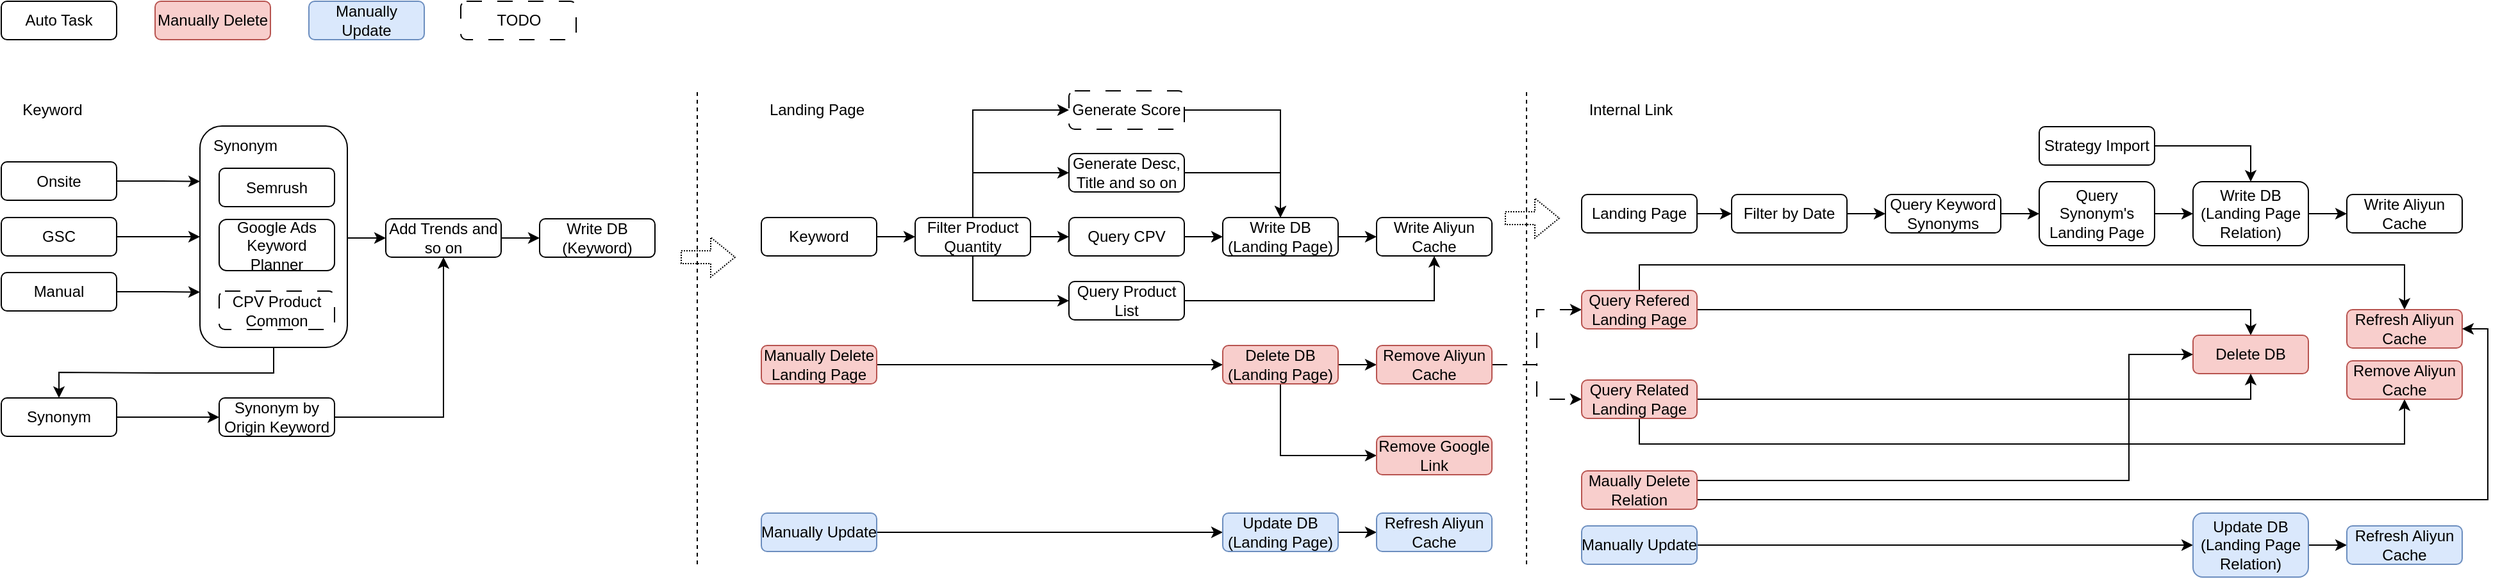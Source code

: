 <mxfile version="24.5.2" type="github">
  <diagram name="第 1 页" id="1qqWGqqX0jNzk8FhyLNJ">
    <mxGraphModel dx="1434" dy="673" grid="1" gridSize="10" guides="1" tooltips="1" connect="1" arrows="1" fold="1" page="1" pageScale="1" pageWidth="827" pageHeight="1169" math="0" shadow="0">
      <root>
        <mxCell id="0" />
        <mxCell id="1" parent="0" />
        <mxCell id="iuM0b-OSwceOeQ-qoQ6t-14" style="edgeStyle=orthogonalEdgeStyle;rounded=0;orthogonalLoop=1;jettySize=auto;html=1;exitX=0.5;exitY=1;exitDx=0;exitDy=0;" edge="1" parent="1" source="iuM0b-OSwceOeQ-qoQ6t-4" target="8v7bKblyuX6Z4DT4HF-j-2">
          <mxGeometry relative="1" as="geometry" />
        </mxCell>
        <mxCell id="iuM0b-OSwceOeQ-qoQ6t-4" value="" style="rounded=1;whiteSpace=wrap;html=1;fillColor=none;" vertex="1" parent="1">
          <mxGeometry x="165" y="737.5" width="115" height="173" as="geometry" />
        </mxCell>
        <mxCell id="iuM0b-OSwceOeQ-qoQ6t-11" style="edgeStyle=orthogonalEdgeStyle;rounded=0;orthogonalLoop=1;jettySize=auto;html=1;exitX=1;exitY=0.5;exitDx=0;exitDy=0;entryX=0;entryY=0.25;entryDx=0;entryDy=0;" edge="1" parent="1" source="pkuzvF_IylS6FSDwMEXB-45" target="iuM0b-OSwceOeQ-qoQ6t-4">
          <mxGeometry relative="1" as="geometry" />
        </mxCell>
        <mxCell id="pkuzvF_IylS6FSDwMEXB-45" value="Onsite" style="rounded=1;whiteSpace=wrap;html=1;" parent="1" vertex="1">
          <mxGeometry x="10" y="765.5" width="90" height="30" as="geometry" />
        </mxCell>
        <mxCell id="iuM0b-OSwceOeQ-qoQ6t-12" style="edgeStyle=orthogonalEdgeStyle;rounded=0;orthogonalLoop=1;jettySize=auto;html=1;exitX=1;exitY=0.5;exitDx=0;exitDy=0;entryX=0;entryY=0.5;entryDx=0;entryDy=0;" edge="1" parent="1" source="pkuzvF_IylS6FSDwMEXB-46" target="iuM0b-OSwceOeQ-qoQ6t-4">
          <mxGeometry relative="1" as="geometry" />
        </mxCell>
        <mxCell id="pkuzvF_IylS6FSDwMEXB-46" value="GSC" style="rounded=1;whiteSpace=wrap;html=1;" parent="1" vertex="1">
          <mxGeometry x="10" y="809" width="90" height="30" as="geometry" />
        </mxCell>
        <mxCell id="iuM0b-OSwceOeQ-qoQ6t-13" style="edgeStyle=orthogonalEdgeStyle;rounded=0;orthogonalLoop=1;jettySize=auto;html=1;exitX=1;exitY=0.5;exitDx=0;exitDy=0;entryX=0;entryY=0.75;entryDx=0;entryDy=0;" edge="1" parent="1" source="pkuzvF_IylS6FSDwMEXB-47" target="iuM0b-OSwceOeQ-qoQ6t-4">
          <mxGeometry relative="1" as="geometry" />
        </mxCell>
        <mxCell id="pkuzvF_IylS6FSDwMEXB-47" value="Manual" style="rounded=1;whiteSpace=wrap;html=1;" parent="1" vertex="1">
          <mxGeometry x="10" y="852" width="90" height="30" as="geometry" />
        </mxCell>
        <mxCell id="8v7bKblyuX6Z4DT4HF-j-24" style="edgeStyle=orthogonalEdgeStyle;rounded=0;orthogonalLoop=1;jettySize=auto;html=1;exitX=1;exitY=0.5;exitDx=0;exitDy=0;entryX=0;entryY=0.5;entryDx=0;entryDy=0;" parent="1" target="8v7bKblyuX6Z4DT4HF-j-18" edge="1">
          <mxGeometry relative="1" as="geometry">
            <mxPoint x="280" y="825" as="sourcePoint" />
          </mxGeometry>
        </mxCell>
        <mxCell id="8v7bKblyuX6Z4DT4HF-j-23" style="edgeStyle=orthogonalEdgeStyle;rounded=0;orthogonalLoop=1;jettySize=auto;html=1;exitX=1;exitY=0.5;exitDx=0;exitDy=0;entryX=0;entryY=0.5;entryDx=0;entryDy=0;" parent="1" source="8v7bKblyuX6Z4DT4HF-j-2" target="8v7bKblyuX6Z4DT4HF-j-17" edge="1">
          <mxGeometry relative="1" as="geometry" />
        </mxCell>
        <mxCell id="8v7bKblyuX6Z4DT4HF-j-2" value="Synonym" style="rounded=1;whiteSpace=wrap;html=1;" parent="1" vertex="1">
          <mxGeometry x="10" y="950" width="90" height="30" as="geometry" />
        </mxCell>
        <mxCell id="8v7bKblyuX6Z4DT4HF-j-16" value="Keyword" style="text;html=1;align=center;verticalAlign=middle;whiteSpace=wrap;rounded=0;" parent="1" vertex="1">
          <mxGeometry x="10" y="710" width="80" height="30" as="geometry" />
        </mxCell>
        <mxCell id="8v7bKblyuX6Z4DT4HF-j-25" style="edgeStyle=orthogonalEdgeStyle;rounded=0;orthogonalLoop=1;jettySize=auto;html=1;exitX=1;exitY=0.5;exitDx=0;exitDy=0;entryX=0.5;entryY=1;entryDx=0;entryDy=0;" parent="1" source="8v7bKblyuX6Z4DT4HF-j-17" target="8v7bKblyuX6Z4DT4HF-j-18" edge="1">
          <mxGeometry relative="1" as="geometry" />
        </mxCell>
        <mxCell id="8v7bKblyuX6Z4DT4HF-j-17" value="Synonym by Origin Keyword" style="rounded=1;whiteSpace=wrap;html=1;" parent="1" vertex="1">
          <mxGeometry x="180" y="950" width="90" height="30" as="geometry" />
        </mxCell>
        <mxCell id="8v7bKblyuX6Z4DT4HF-j-27" style="edgeStyle=orthogonalEdgeStyle;rounded=0;orthogonalLoop=1;jettySize=auto;html=1;exitX=1;exitY=0.5;exitDx=0;exitDy=0;entryX=0;entryY=0.5;entryDx=0;entryDy=0;" parent="1" source="8v7bKblyuX6Z4DT4HF-j-18" target="8v7bKblyuX6Z4DT4HF-j-26" edge="1">
          <mxGeometry relative="1" as="geometry" />
        </mxCell>
        <mxCell id="8v7bKblyuX6Z4DT4HF-j-18" value="Add Trends and so on" style="rounded=1;whiteSpace=wrap;html=1;" parent="1" vertex="1">
          <mxGeometry x="310" y="810" width="90" height="30" as="geometry" />
        </mxCell>
        <mxCell id="8v7bKblyuX6Z4DT4HF-j-26" value="Write DB&lt;div&gt;(Keyword)&lt;/div&gt;" style="rounded=1;whiteSpace=wrap;html=1;" parent="1" vertex="1">
          <mxGeometry x="430" y="810" width="90" height="30" as="geometry" />
        </mxCell>
        <mxCell id="8v7bKblyuX6Z4DT4HF-j-28" value="Landing Page" style="text;html=1;align=center;verticalAlign=middle;whiteSpace=wrap;rounded=0;" parent="1" vertex="1">
          <mxGeometry x="603" y="710" width="87" height="30" as="geometry" />
        </mxCell>
        <mxCell id="8v7bKblyuX6Z4DT4HF-j-38" style="edgeStyle=orthogonalEdgeStyle;rounded=0;orthogonalLoop=1;jettySize=auto;html=1;exitX=1;exitY=0.5;exitDx=0;exitDy=0;entryX=0;entryY=0.5;entryDx=0;entryDy=0;" parent="1" source="8v7bKblyuX6Z4DT4HF-j-29" target="8v7bKblyuX6Z4DT4HF-j-31" edge="1">
          <mxGeometry relative="1" as="geometry" />
        </mxCell>
        <mxCell id="8v7bKblyuX6Z4DT4HF-j-29" value="Keyword" style="rounded=1;whiteSpace=wrap;html=1;" parent="1" vertex="1">
          <mxGeometry x="603" y="809" width="90" height="30" as="geometry" />
        </mxCell>
        <mxCell id="8v7bKblyuX6Z4DT4HF-j-30" value="" style="endArrow=none;dashed=1;html=1;rounded=0;" parent="1" edge="1">
          <mxGeometry width="50" height="50" relative="1" as="geometry">
            <mxPoint x="553" y="1080" as="sourcePoint" />
            <mxPoint x="553" y="710" as="targetPoint" />
          </mxGeometry>
        </mxCell>
        <mxCell id="8v7bKblyuX6Z4DT4HF-j-40" style="edgeStyle=orthogonalEdgeStyle;rounded=0;orthogonalLoop=1;jettySize=auto;html=1;exitX=0.5;exitY=0;exitDx=0;exitDy=0;entryX=0;entryY=0.5;entryDx=0;entryDy=0;" parent="1" source="8v7bKblyuX6Z4DT4HF-j-31" target="8v7bKblyuX6Z4DT4HF-j-34" edge="1">
          <mxGeometry relative="1" as="geometry" />
        </mxCell>
        <mxCell id="8v7bKblyuX6Z4DT4HF-j-41" style="edgeStyle=orthogonalEdgeStyle;rounded=0;orthogonalLoop=1;jettySize=auto;html=1;exitX=1;exitY=0.5;exitDx=0;exitDy=0;entryX=0;entryY=0.5;entryDx=0;entryDy=0;" parent="1" source="8v7bKblyuX6Z4DT4HF-j-31" target="8v7bKblyuX6Z4DT4HF-j-33" edge="1">
          <mxGeometry relative="1" as="geometry" />
        </mxCell>
        <mxCell id="8v7bKblyuX6Z4DT4HF-j-42" style="edgeStyle=orthogonalEdgeStyle;rounded=0;orthogonalLoop=1;jettySize=auto;html=1;exitX=0.5;exitY=1;exitDx=0;exitDy=0;entryX=0;entryY=0.5;entryDx=0;entryDy=0;" parent="1" source="8v7bKblyuX6Z4DT4HF-j-31" target="8v7bKblyuX6Z4DT4HF-j-32" edge="1">
          <mxGeometry relative="1" as="geometry" />
        </mxCell>
        <mxCell id="tmx_ufBkmH5CS0wL-S31-3" style="edgeStyle=orthogonalEdgeStyle;rounded=0;orthogonalLoop=1;jettySize=auto;html=1;exitX=0.5;exitY=0;exitDx=0;exitDy=0;entryX=0;entryY=0.5;entryDx=0;entryDy=0;" parent="1" source="8v7bKblyuX6Z4DT4HF-j-31" target="bArmrX93gXBFQfO818Jf-2" edge="1">
          <mxGeometry relative="1" as="geometry" />
        </mxCell>
        <mxCell id="8v7bKblyuX6Z4DT4HF-j-31" value="Filter Product Quantity" style="rounded=1;whiteSpace=wrap;html=1;" parent="1" vertex="1">
          <mxGeometry x="723" y="809" width="90" height="30" as="geometry" />
        </mxCell>
        <mxCell id="8v7bKblyuX6Z4DT4HF-j-52" style="edgeStyle=orthogonalEdgeStyle;rounded=0;orthogonalLoop=1;jettySize=auto;html=1;exitX=1;exitY=0.5;exitDx=0;exitDy=0;entryX=0.5;entryY=1;entryDx=0;entryDy=0;" parent="1" source="8v7bKblyuX6Z4DT4HF-j-32" target="8v7bKblyuX6Z4DT4HF-j-49" edge="1">
          <mxGeometry relative="1" as="geometry" />
        </mxCell>
        <mxCell id="8v7bKblyuX6Z4DT4HF-j-32" value="Query Product List" style="rounded=1;whiteSpace=wrap;html=1;" parent="1" vertex="1">
          <mxGeometry x="843" y="859" width="90" height="30" as="geometry" />
        </mxCell>
        <mxCell id="8v7bKblyuX6Z4DT4HF-j-43" style="edgeStyle=orthogonalEdgeStyle;rounded=0;orthogonalLoop=1;jettySize=auto;html=1;exitX=1;exitY=0.5;exitDx=0;exitDy=0;entryX=0;entryY=0.5;entryDx=0;entryDy=0;" parent="1" source="8v7bKblyuX6Z4DT4HF-j-33" target="8v7bKblyuX6Z4DT4HF-j-36" edge="1">
          <mxGeometry relative="1" as="geometry" />
        </mxCell>
        <mxCell id="8v7bKblyuX6Z4DT4HF-j-33" value="Query CPV" style="rounded=1;whiteSpace=wrap;html=1;" parent="1" vertex="1">
          <mxGeometry x="843" y="809" width="90" height="30" as="geometry" />
        </mxCell>
        <mxCell id="8v7bKblyuX6Z4DT4HF-j-50" style="edgeStyle=orthogonalEdgeStyle;rounded=0;orthogonalLoop=1;jettySize=auto;html=1;exitX=1;exitY=0.5;exitDx=0;exitDy=0;entryX=0.5;entryY=0;entryDx=0;entryDy=0;" parent="1" source="8v7bKblyuX6Z4DT4HF-j-34" target="8v7bKblyuX6Z4DT4HF-j-36" edge="1">
          <mxGeometry relative="1" as="geometry" />
        </mxCell>
        <mxCell id="8v7bKblyuX6Z4DT4HF-j-34" value="Generate Desc, Title and so on" style="rounded=1;whiteSpace=wrap;html=1;" parent="1" vertex="1">
          <mxGeometry x="843" y="759" width="90" height="30" as="geometry" />
        </mxCell>
        <mxCell id="8v7bKblyuX6Z4DT4HF-j-51" style="edgeStyle=orthogonalEdgeStyle;rounded=0;orthogonalLoop=1;jettySize=auto;html=1;exitX=1;exitY=0.5;exitDx=0;exitDy=0;entryX=0;entryY=0.5;entryDx=0;entryDy=0;" parent="1" source="8v7bKblyuX6Z4DT4HF-j-36" target="8v7bKblyuX6Z4DT4HF-j-49" edge="1">
          <mxGeometry relative="1" as="geometry" />
        </mxCell>
        <mxCell id="8v7bKblyuX6Z4DT4HF-j-36" value="Write DB&lt;div&gt;(Landing Page)&lt;/div&gt;" style="rounded=1;whiteSpace=wrap;html=1;" parent="1" vertex="1">
          <mxGeometry x="963" y="809" width="90" height="30" as="geometry" />
        </mxCell>
        <mxCell id="8v7bKblyuX6Z4DT4HF-j-44" value="" style="endArrow=none;dashed=1;html=1;rounded=0;" parent="1" edge="1">
          <mxGeometry width="50" height="50" relative="1" as="geometry">
            <mxPoint x="1200" y="1080" as="sourcePoint" />
            <mxPoint x="1200" y="710" as="targetPoint" />
          </mxGeometry>
        </mxCell>
        <mxCell id="8v7bKblyuX6Z4DT4HF-j-45" value="Internal Link" style="text;html=1;align=center;verticalAlign=middle;whiteSpace=wrap;rounded=0;" parent="1" vertex="1">
          <mxGeometry x="1243" y="710" width="77" height="30" as="geometry" />
        </mxCell>
        <mxCell id="8v7bKblyuX6Z4DT4HF-j-46" value="" style="shape=flexArrow;endArrow=classic;html=1;rounded=0;dashed=1;dashPattern=1 1;verticalAlign=middle;" parent="1" edge="1">
          <mxGeometry width="50" height="50" relative="1" as="geometry">
            <mxPoint x="540" y="840" as="sourcePoint" />
            <mxPoint x="583" y="840" as="targetPoint" />
          </mxGeometry>
        </mxCell>
        <mxCell id="8v7bKblyuX6Z4DT4HF-j-47" value="" style="shape=flexArrow;endArrow=classic;html=1;rounded=0;dashed=1;dashPattern=1 1;verticalAlign=middle;" parent="1" edge="1">
          <mxGeometry width="50" height="50" relative="1" as="geometry">
            <mxPoint x="1183" y="809.5" as="sourcePoint" />
            <mxPoint x="1226" y="809.5" as="targetPoint" />
          </mxGeometry>
        </mxCell>
        <mxCell id="8v7bKblyuX6Z4DT4HF-j-58" style="edgeStyle=orthogonalEdgeStyle;rounded=0;orthogonalLoop=1;jettySize=auto;html=1;exitX=1;exitY=0.5;exitDx=0;exitDy=0;entryX=0;entryY=0.5;entryDx=0;entryDy=0;" parent="1" source="8v7bKblyuX6Z4DT4HF-j-48" target="8v7bKblyuX6Z4DT4HF-j-53" edge="1">
          <mxGeometry relative="1" as="geometry" />
        </mxCell>
        <mxCell id="8v7bKblyuX6Z4DT4HF-j-48" value="Landing Page" style="rounded=1;whiteSpace=wrap;html=1;" parent="1" vertex="1">
          <mxGeometry x="1243" y="791" width="90" height="30" as="geometry" />
        </mxCell>
        <mxCell id="8v7bKblyuX6Z4DT4HF-j-49" value="Write Aliyun Cache" style="rounded=1;whiteSpace=wrap;html=1;" parent="1" vertex="1">
          <mxGeometry x="1083" y="809" width="90" height="30" as="geometry" />
        </mxCell>
        <mxCell id="8v7bKblyuX6Z4DT4HF-j-59" style="edgeStyle=orthogonalEdgeStyle;rounded=0;orthogonalLoop=1;jettySize=auto;html=1;exitX=1;exitY=0.5;exitDx=0;exitDy=0;entryX=0;entryY=0.5;entryDx=0;entryDy=0;" parent="1" source="8v7bKblyuX6Z4DT4HF-j-53" target="8v7bKblyuX6Z4DT4HF-j-54" edge="1">
          <mxGeometry relative="1" as="geometry" />
        </mxCell>
        <mxCell id="8v7bKblyuX6Z4DT4HF-j-53" value="Filter by Date" style="rounded=1;whiteSpace=wrap;html=1;" parent="1" vertex="1">
          <mxGeometry x="1360" y="791" width="90" height="30" as="geometry" />
        </mxCell>
        <mxCell id="8v7bKblyuX6Z4DT4HF-j-60" style="edgeStyle=orthogonalEdgeStyle;rounded=0;orthogonalLoop=1;jettySize=auto;html=1;exitX=1;exitY=0.5;exitDx=0;exitDy=0;" parent="1" source="8v7bKblyuX6Z4DT4HF-j-54" target="8v7bKblyuX6Z4DT4HF-j-55" edge="1">
          <mxGeometry relative="1" as="geometry" />
        </mxCell>
        <mxCell id="8v7bKblyuX6Z4DT4HF-j-54" value="Query Keyword Synonyms" style="rounded=1;whiteSpace=wrap;html=1;" parent="1" vertex="1">
          <mxGeometry x="1480" y="791" width="90" height="30" as="geometry" />
        </mxCell>
        <mxCell id="8v7bKblyuX6Z4DT4HF-j-61" style="edgeStyle=orthogonalEdgeStyle;rounded=0;orthogonalLoop=1;jettySize=auto;html=1;exitX=1;exitY=0.5;exitDx=0;exitDy=0;entryX=0;entryY=0.5;entryDx=0;entryDy=0;" parent="1" source="8v7bKblyuX6Z4DT4HF-j-55" target="8v7bKblyuX6Z4DT4HF-j-56" edge="1">
          <mxGeometry relative="1" as="geometry" />
        </mxCell>
        <mxCell id="8v7bKblyuX6Z4DT4HF-j-55" value="Query Synonym&#39;s Landing Page" style="rounded=1;whiteSpace=wrap;html=1;" parent="1" vertex="1">
          <mxGeometry x="1600" y="781" width="90" height="50" as="geometry" />
        </mxCell>
        <mxCell id="8v7bKblyuX6Z4DT4HF-j-62" style="edgeStyle=orthogonalEdgeStyle;rounded=0;orthogonalLoop=1;jettySize=auto;html=1;exitX=1;exitY=0.5;exitDx=0;exitDy=0;entryX=0;entryY=0.5;entryDx=0;entryDy=0;" parent="1" source="8v7bKblyuX6Z4DT4HF-j-56" target="8v7bKblyuX6Z4DT4HF-j-57" edge="1">
          <mxGeometry relative="1" as="geometry" />
        </mxCell>
        <mxCell id="8v7bKblyuX6Z4DT4HF-j-56" value="Write DB&lt;div&gt;(Landing Page Relation)&lt;/div&gt;" style="rounded=1;whiteSpace=wrap;html=1;" parent="1" vertex="1">
          <mxGeometry x="1720" y="781" width="90" height="50" as="geometry" />
        </mxCell>
        <mxCell id="8v7bKblyuX6Z4DT4HF-j-57" value="Write Aliyun Cache" style="rounded=1;whiteSpace=wrap;html=1;" parent="1" vertex="1">
          <mxGeometry x="1840" y="791" width="90" height="30" as="geometry" />
        </mxCell>
        <mxCell id="8v7bKblyuX6Z4DT4HF-j-71" style="edgeStyle=orthogonalEdgeStyle;rounded=0;orthogonalLoop=1;jettySize=auto;html=1;exitX=1;exitY=0.5;exitDx=0;exitDy=0;" parent="1" source="8v7bKblyuX6Z4DT4HF-j-63" target="8v7bKblyuX6Z4DT4HF-j-64" edge="1">
          <mxGeometry relative="1" as="geometry" />
        </mxCell>
        <mxCell id="8v7bKblyuX6Z4DT4HF-j-63" value="Manually&amp;nbsp;Delete Landing Page" style="rounded=1;whiteSpace=wrap;html=1;fillColor=#f8cecc;strokeColor=#b85450;" parent="1" vertex="1">
          <mxGeometry x="603" y="909" width="90" height="30" as="geometry" />
        </mxCell>
        <mxCell id="8v7bKblyuX6Z4DT4HF-j-72" style="edgeStyle=orthogonalEdgeStyle;rounded=0;orthogonalLoop=1;jettySize=auto;html=1;exitX=1;exitY=0.5;exitDx=0;exitDy=0;entryX=0;entryY=0.5;entryDx=0;entryDy=0;" parent="1" source="8v7bKblyuX6Z4DT4HF-j-64" target="8v7bKblyuX6Z4DT4HF-j-65" edge="1">
          <mxGeometry relative="1" as="geometry" />
        </mxCell>
        <mxCell id="tmx_ufBkmH5CS0wL-S31-5" style="edgeStyle=orthogonalEdgeStyle;rounded=0;orthogonalLoop=1;jettySize=auto;html=1;exitX=0.5;exitY=1;exitDx=0;exitDy=0;entryX=0;entryY=0.5;entryDx=0;entryDy=0;" parent="1" source="8v7bKblyuX6Z4DT4HF-j-64" target="bArmrX93gXBFQfO818Jf-1" edge="1">
          <mxGeometry relative="1" as="geometry" />
        </mxCell>
        <mxCell id="8v7bKblyuX6Z4DT4HF-j-64" value="Delete DB&lt;div&gt;(Landing Page)&lt;/div&gt;" style="rounded=1;whiteSpace=wrap;html=1;fillColor=#f8cecc;strokeColor=#b85450;" parent="1" vertex="1">
          <mxGeometry x="963" y="909" width="90" height="30" as="geometry" />
        </mxCell>
        <mxCell id="8v7bKblyuX6Z4DT4HF-j-73" style="edgeStyle=orthogonalEdgeStyle;rounded=0;orthogonalLoop=1;jettySize=auto;html=1;exitX=1;exitY=0.5;exitDx=0;exitDy=0;entryX=0;entryY=0.5;entryDx=0;entryDy=0;dashed=1;dashPattern=12 12;" parent="1" source="8v7bKblyuX6Z4DT4HF-j-65" target="8v7bKblyuX6Z4DT4HF-j-66" edge="1">
          <mxGeometry relative="1" as="geometry" />
        </mxCell>
        <mxCell id="8v7bKblyuX6Z4DT4HF-j-74" style="edgeStyle=orthogonalEdgeStyle;rounded=0;orthogonalLoop=1;jettySize=auto;html=1;exitX=1;exitY=0.5;exitDx=0;exitDy=0;entryX=0;entryY=0.5;entryDx=0;entryDy=0;dashed=1;dashPattern=12 12;" parent="1" source="8v7bKblyuX6Z4DT4HF-j-65" target="8v7bKblyuX6Z4DT4HF-j-69" edge="1">
          <mxGeometry relative="1" as="geometry" />
        </mxCell>
        <mxCell id="8v7bKblyuX6Z4DT4HF-j-65" value="Remove Aliyun Cache" style="rounded=1;whiteSpace=wrap;html=1;fillColor=#f8cecc;strokeColor=#b85450;" parent="1" vertex="1">
          <mxGeometry x="1083" y="909" width="90" height="30" as="geometry" />
        </mxCell>
        <mxCell id="8v7bKblyuX6Z4DT4HF-j-80" style="edgeStyle=orthogonalEdgeStyle;rounded=0;orthogonalLoop=1;jettySize=auto;html=1;exitX=0.5;exitY=0;exitDx=0;exitDy=0;entryX=0.5;entryY=0;entryDx=0;entryDy=0;" parent="1" source="8v7bKblyuX6Z4DT4HF-j-66" target="8v7bKblyuX6Z4DT4HF-j-68" edge="1">
          <mxGeometry relative="1" as="geometry" />
        </mxCell>
        <mxCell id="8v7bKblyuX6Z4DT4HF-j-81" style="edgeStyle=orthogonalEdgeStyle;rounded=0;orthogonalLoop=1;jettySize=auto;html=1;exitX=1;exitY=0.5;exitDx=0;exitDy=0;entryX=0.5;entryY=0;entryDx=0;entryDy=0;" parent="1" source="8v7bKblyuX6Z4DT4HF-j-66" target="8v7bKblyuX6Z4DT4HF-j-67" edge="1">
          <mxGeometry relative="1" as="geometry" />
        </mxCell>
        <mxCell id="8v7bKblyuX6Z4DT4HF-j-66" value="Query Refered Landing Page" style="rounded=1;whiteSpace=wrap;html=1;fillColor=#f8cecc;strokeColor=#b85450;" parent="1" vertex="1">
          <mxGeometry x="1243" y="866" width="90" height="30" as="geometry" />
        </mxCell>
        <mxCell id="8v7bKblyuX6Z4DT4HF-j-67" value="Delete DB" style="rounded=1;whiteSpace=wrap;html=1;fillColor=#f8cecc;strokeColor=#b85450;" parent="1" vertex="1">
          <mxGeometry x="1720" y="901" width="90" height="30" as="geometry" />
        </mxCell>
        <mxCell id="8v7bKblyuX6Z4DT4HF-j-68" value="Refresh Aliyun Cache" style="rounded=1;whiteSpace=wrap;html=1;fillColor=#f8cecc;strokeColor=#b85450;" parent="1" vertex="1">
          <mxGeometry x="1840" y="881" width="90" height="30" as="geometry" />
        </mxCell>
        <mxCell id="8v7bKblyuX6Z4DT4HF-j-79" style="edgeStyle=orthogonalEdgeStyle;rounded=0;orthogonalLoop=1;jettySize=auto;html=1;exitX=0.5;exitY=1;exitDx=0;exitDy=0;entryX=0.5;entryY=1;entryDx=0;entryDy=0;" parent="1" source="8v7bKblyuX6Z4DT4HF-j-69" target="8v7bKblyuX6Z4DT4HF-j-70" edge="1">
          <mxGeometry relative="1" as="geometry" />
        </mxCell>
        <mxCell id="8v7bKblyuX6Z4DT4HF-j-82" style="edgeStyle=orthogonalEdgeStyle;rounded=0;orthogonalLoop=1;jettySize=auto;html=1;exitX=1;exitY=0.5;exitDx=0;exitDy=0;entryX=0.5;entryY=1;entryDx=0;entryDy=0;" parent="1" source="8v7bKblyuX6Z4DT4HF-j-69" target="8v7bKblyuX6Z4DT4HF-j-67" edge="1">
          <mxGeometry relative="1" as="geometry" />
        </mxCell>
        <mxCell id="8v7bKblyuX6Z4DT4HF-j-69" value="Query Related Landing Page" style="rounded=1;whiteSpace=wrap;html=1;fillColor=#f8cecc;strokeColor=#b85450;" parent="1" vertex="1">
          <mxGeometry x="1243" y="936" width="90" height="30" as="geometry" />
        </mxCell>
        <mxCell id="8v7bKblyuX6Z4DT4HF-j-70" value="Remove Aliyun Cache" style="rounded=1;whiteSpace=wrap;html=1;fillColor=#f8cecc;strokeColor=#b85450;" parent="1" vertex="1">
          <mxGeometry x="1840" y="921" width="90" height="30" as="geometry" />
        </mxCell>
        <mxCell id="8v7bKblyuX6Z4DT4HF-j-83" value="Auto Task" style="rounded=1;whiteSpace=wrap;html=1;" parent="1" vertex="1">
          <mxGeometry x="10" y="640" width="90" height="30" as="geometry" />
        </mxCell>
        <mxCell id="8v7bKblyuX6Z4DT4HF-j-84" value="Manually Delete" style="rounded=1;whiteSpace=wrap;html=1;fillColor=#f8cecc;strokeColor=#b85450;" parent="1" vertex="1">
          <mxGeometry x="130" y="640" width="90" height="30" as="geometry" />
        </mxCell>
        <mxCell id="8v7bKblyuX6Z4DT4HF-j-85" value="Manually Update" style="rounded=1;whiteSpace=wrap;html=1;fillColor=#dae8fc;strokeColor=#6c8ebf;" parent="1" vertex="1">
          <mxGeometry x="250" y="640" width="90" height="30" as="geometry" />
        </mxCell>
        <mxCell id="8v7bKblyuX6Z4DT4HF-j-89" style="edgeStyle=orthogonalEdgeStyle;rounded=0;orthogonalLoop=1;jettySize=auto;html=1;exitX=1;exitY=0.5;exitDx=0;exitDy=0;entryX=0;entryY=0.5;entryDx=0;entryDy=0;" parent="1" source="8v7bKblyuX6Z4DT4HF-j-86" target="8v7bKblyuX6Z4DT4HF-j-87" edge="1">
          <mxGeometry relative="1" as="geometry" />
        </mxCell>
        <mxCell id="8v7bKblyuX6Z4DT4HF-j-86" value="Manually&amp;nbsp;Update" style="rounded=1;whiteSpace=wrap;html=1;fillColor=#dae8fc;strokeColor=#6c8ebf;" parent="1" vertex="1">
          <mxGeometry x="603" y="1040" width="90" height="30" as="geometry" />
        </mxCell>
        <mxCell id="8v7bKblyuX6Z4DT4HF-j-90" style="edgeStyle=orthogonalEdgeStyle;rounded=0;orthogonalLoop=1;jettySize=auto;html=1;exitX=1;exitY=0.5;exitDx=0;exitDy=0;entryX=0;entryY=0.5;entryDx=0;entryDy=0;" parent="1" source="8v7bKblyuX6Z4DT4HF-j-87" target="8v7bKblyuX6Z4DT4HF-j-88" edge="1">
          <mxGeometry relative="1" as="geometry" />
        </mxCell>
        <mxCell id="8v7bKblyuX6Z4DT4HF-j-87" value="Update DB&lt;div&gt;(Landing Page)&lt;/div&gt;" style="rounded=1;whiteSpace=wrap;html=1;fillColor=#dae8fc;strokeColor=#6c8ebf;" parent="1" vertex="1">
          <mxGeometry x="963" y="1040" width="90" height="30" as="geometry" />
        </mxCell>
        <mxCell id="8v7bKblyuX6Z4DT4HF-j-88" value="Refresh Aliyun Cache" style="rounded=1;whiteSpace=wrap;html=1;fillColor=#dae8fc;strokeColor=#6c8ebf;" parent="1" vertex="1">
          <mxGeometry x="1083" y="1040" width="90" height="30" as="geometry" />
        </mxCell>
        <mxCell id="8v7bKblyuX6Z4DT4HF-j-92" style="edgeStyle=orthogonalEdgeStyle;rounded=0;orthogonalLoop=1;jettySize=auto;html=1;exitX=1;exitY=0.25;exitDx=0;exitDy=0;entryX=0;entryY=0.5;entryDx=0;entryDy=0;" parent="1" source="8v7bKblyuX6Z4DT4HF-j-91" target="8v7bKblyuX6Z4DT4HF-j-67" edge="1">
          <mxGeometry relative="1" as="geometry">
            <Array as="points">
              <mxPoint x="1670" y="1015" />
              <mxPoint x="1670" y="916" />
            </Array>
          </mxGeometry>
        </mxCell>
        <mxCell id="8v7bKblyuX6Z4DT4HF-j-93" style="edgeStyle=orthogonalEdgeStyle;rounded=0;orthogonalLoop=1;jettySize=auto;html=1;exitX=1;exitY=0.75;exitDx=0;exitDy=0;entryX=1;entryY=0.5;entryDx=0;entryDy=0;" parent="1" source="8v7bKblyuX6Z4DT4HF-j-91" target="8v7bKblyuX6Z4DT4HF-j-68" edge="1">
          <mxGeometry relative="1" as="geometry" />
        </mxCell>
        <mxCell id="8v7bKblyuX6Z4DT4HF-j-91" value="Maually Delete Relation" style="rounded=1;whiteSpace=wrap;html=1;fillColor=#f8cecc;strokeColor=#b85450;" parent="1" vertex="1">
          <mxGeometry x="1243" y="1007" width="90" height="30" as="geometry" />
        </mxCell>
        <mxCell id="bArmrX93gXBFQfO818Jf-1" value="Remove Google Link" style="rounded=1;whiteSpace=wrap;html=1;fillColor=#f8cecc;strokeColor=#b85450;" parent="1" vertex="1">
          <mxGeometry x="1083" y="980" width="90" height="30" as="geometry" />
        </mxCell>
        <mxCell id="tmx_ufBkmH5CS0wL-S31-4" style="edgeStyle=orthogonalEdgeStyle;rounded=0;orthogonalLoop=1;jettySize=auto;html=1;exitX=1;exitY=0.5;exitDx=0;exitDy=0;entryX=0.5;entryY=0;entryDx=0;entryDy=0;" parent="1" source="bArmrX93gXBFQfO818Jf-2" target="8v7bKblyuX6Z4DT4HF-j-36" edge="1">
          <mxGeometry relative="1" as="geometry" />
        </mxCell>
        <mxCell id="bArmrX93gXBFQfO818Jf-2" value="Generate Score" style="rounded=1;whiteSpace=wrap;html=1;dashed=1;dashPattern=12 12;" parent="1" vertex="1">
          <mxGeometry x="843" y="710" width="90" height="30" as="geometry" />
        </mxCell>
        <mxCell id="tmx_ufBkmH5CS0wL-S31-8" style="edgeStyle=orthogonalEdgeStyle;rounded=0;orthogonalLoop=1;jettySize=auto;html=1;exitX=1;exitY=0.5;exitDx=0;exitDy=0;entryX=0.5;entryY=0;entryDx=0;entryDy=0;" parent="1" source="tmx_ufBkmH5CS0wL-S31-1" target="8v7bKblyuX6Z4DT4HF-j-56" edge="1">
          <mxGeometry relative="1" as="geometry" />
        </mxCell>
        <mxCell id="tmx_ufBkmH5CS0wL-S31-1" value="Strategy Import" style="rounded=1;whiteSpace=wrap;html=1;" parent="1" vertex="1">
          <mxGeometry x="1600" y="738" width="90" height="30" as="geometry" />
        </mxCell>
        <mxCell id="Na-ZH-uFLh2EzYsE1HA1-4" style="edgeStyle=orthogonalEdgeStyle;rounded=0;orthogonalLoop=1;jettySize=auto;html=1;exitX=1;exitY=0.5;exitDx=0;exitDy=0;" parent="1" source="Na-ZH-uFLh2EzYsE1HA1-1" target="Na-ZH-uFLh2EzYsE1HA1-2" edge="1">
          <mxGeometry relative="1" as="geometry" />
        </mxCell>
        <mxCell id="Na-ZH-uFLh2EzYsE1HA1-1" value="Manually&amp;nbsp;Update" style="rounded=1;whiteSpace=wrap;html=1;fillColor=#dae8fc;strokeColor=#6c8ebf;" parent="1" vertex="1">
          <mxGeometry x="1243" y="1050" width="90" height="30" as="geometry" />
        </mxCell>
        <mxCell id="Na-ZH-uFLh2EzYsE1HA1-5" style="edgeStyle=orthogonalEdgeStyle;rounded=0;orthogonalLoop=1;jettySize=auto;html=1;exitX=1;exitY=0.5;exitDx=0;exitDy=0;entryX=0;entryY=0.5;entryDx=0;entryDy=0;" parent="1" source="Na-ZH-uFLh2EzYsE1HA1-2" target="Na-ZH-uFLh2EzYsE1HA1-3" edge="1">
          <mxGeometry relative="1" as="geometry" />
        </mxCell>
        <mxCell id="Na-ZH-uFLh2EzYsE1HA1-2" value="Update DB&lt;div&gt;(Landing Page Relation)&lt;/div&gt;" style="rounded=1;whiteSpace=wrap;html=1;fillColor=#dae8fc;strokeColor=#6c8ebf;" parent="1" vertex="1">
          <mxGeometry x="1720" y="1040" width="90" height="50" as="geometry" />
        </mxCell>
        <mxCell id="Na-ZH-uFLh2EzYsE1HA1-3" value="Refresh Aliyun Cache" style="rounded=1;whiteSpace=wrap;html=1;fillColor=#dae8fc;strokeColor=#6c8ebf;" parent="1" vertex="1">
          <mxGeometry x="1840" y="1050" width="90" height="30" as="geometry" />
        </mxCell>
        <mxCell id="iuM0b-OSwceOeQ-qoQ6t-1" value="Google Ads Keyword Planner" style="rounded=1;whiteSpace=wrap;html=1;" vertex="1" parent="1">
          <mxGeometry x="180" y="810.5" width="90" height="40" as="geometry" />
        </mxCell>
        <mxCell id="iuM0b-OSwceOeQ-qoQ6t-2" value="CPV Product Common" style="rounded=1;whiteSpace=wrap;html=1;dashed=1;dashPattern=12 12;" vertex="1" parent="1">
          <mxGeometry x="180" y="866.5" width="90" height="30" as="geometry" />
        </mxCell>
        <mxCell id="iuM0b-OSwceOeQ-qoQ6t-3" value="Semrush" style="rounded=1;whiteSpace=wrap;html=1;" vertex="1" parent="1">
          <mxGeometry x="180" y="770.5" width="90" height="30" as="geometry" />
        </mxCell>
        <mxCell id="iuM0b-OSwceOeQ-qoQ6t-5" value="Synonym" style="text;html=1;align=center;verticalAlign=middle;resizable=0;points=[];autosize=1;strokeColor=none;fillColor=none;" vertex="1" parent="1">
          <mxGeometry x="165" y="737.5" width="70" height="30" as="geometry" />
        </mxCell>
        <mxCell id="iuM0b-OSwceOeQ-qoQ6t-15" value="TODO" style="rounded=1;whiteSpace=wrap;html=1;dashed=1;dashPattern=12 12;" vertex="1" parent="1">
          <mxGeometry x="368.5" y="640" width="90" height="30" as="geometry" />
        </mxCell>
      </root>
    </mxGraphModel>
  </diagram>
</mxfile>
